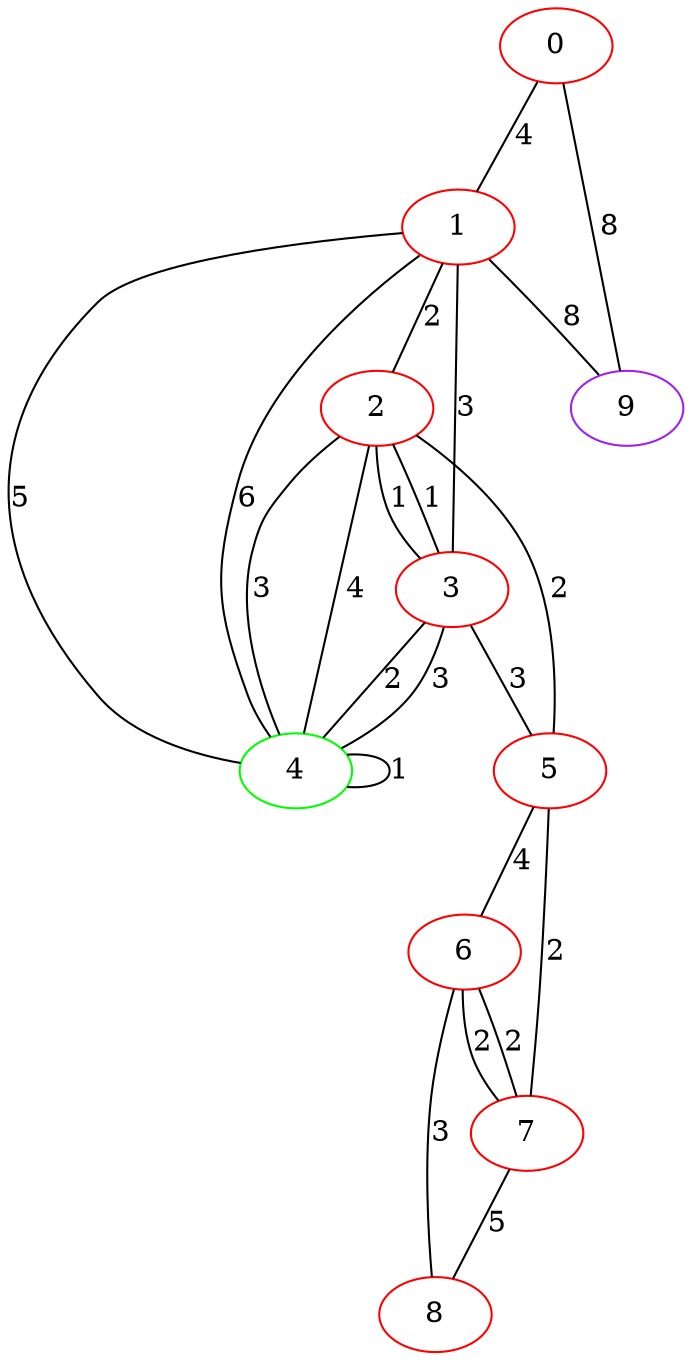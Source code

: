 graph "" {
0 [color=red, weight=1];
1 [color=red, weight=1];
2 [color=red, weight=1];
3 [color=red, weight=1];
4 [color=green, weight=2];
5 [color=red, weight=1];
6 [color=red, weight=1];
7 [color=red, weight=1];
8 [color=red, weight=1];
9 [color=purple, weight=4];
0 -- 1  [key=0, label=4];
0 -- 9  [key=0, label=8];
1 -- 9  [key=0, label=8];
1 -- 2  [key=0, label=2];
1 -- 3  [key=0, label=3];
1 -- 4  [key=0, label=5];
1 -- 4  [key=1, label=6];
2 -- 3  [key=0, label=1];
2 -- 3  [key=1, label=1];
2 -- 4  [key=0, label=3];
2 -- 4  [key=1, label=4];
2 -- 5  [key=0, label=2];
3 -- 4  [key=0, label=2];
3 -- 4  [key=1, label=3];
3 -- 5  [key=0, label=3];
4 -- 4  [key=0, label=1];
5 -- 6  [key=0, label=4];
5 -- 7  [key=0, label=2];
6 -- 8  [key=0, label=3];
6 -- 7  [key=0, label=2];
6 -- 7  [key=1, label=2];
7 -- 8  [key=0, label=5];
}
